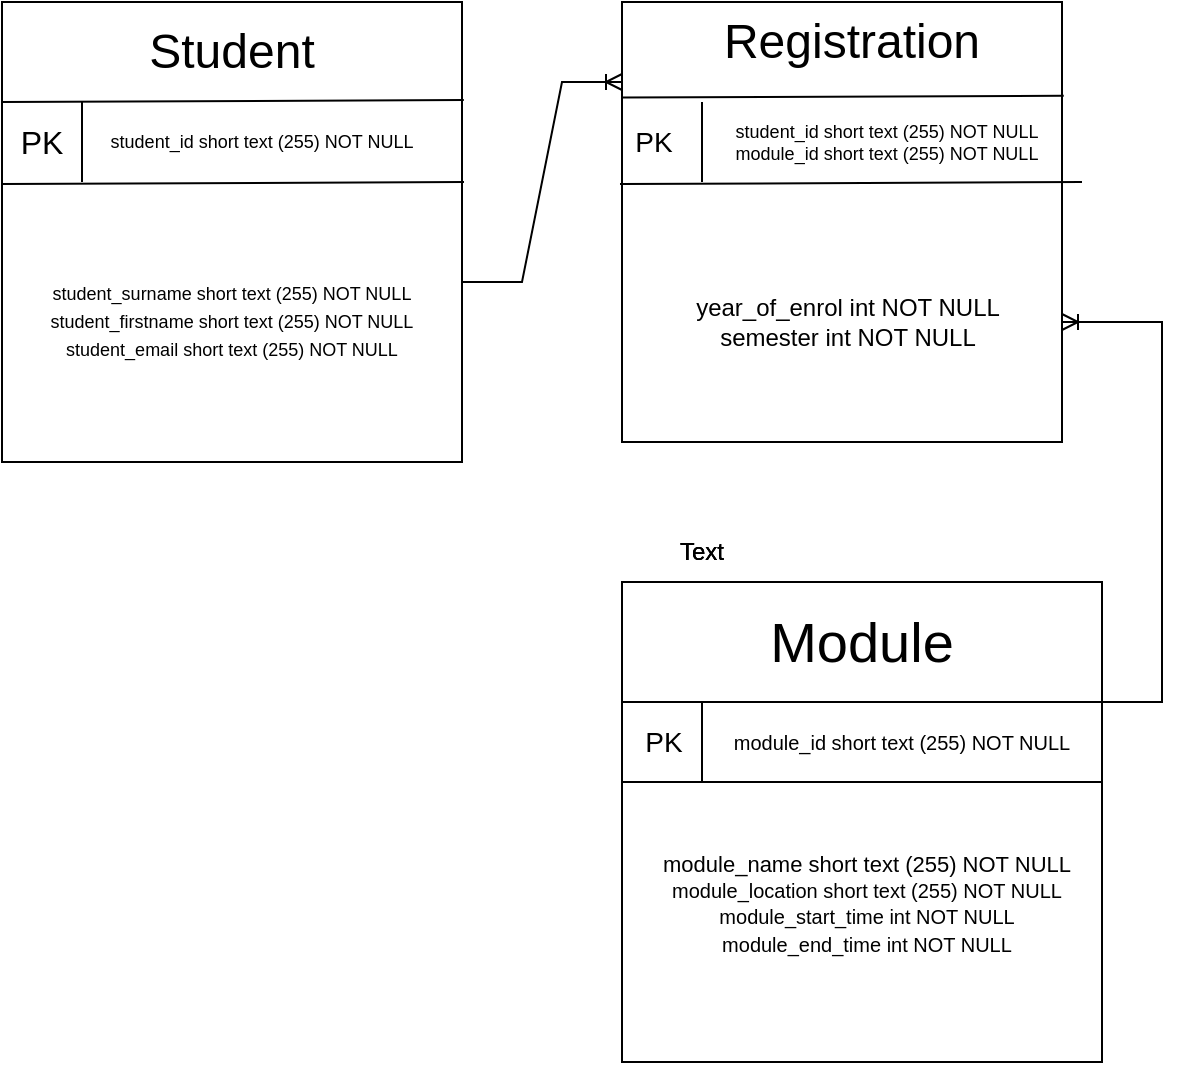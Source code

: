 <mxfile version="21.7.2" type="device">
  <diagram name="Page-1" id="KqAHrgrfPF-O4Q2UCdoI">
    <mxGraphModel dx="1050" dy="523" grid="1" gridSize="10" guides="1" tooltips="1" connect="1" arrows="1" fold="1" page="1" pageScale="1" pageWidth="850" pageHeight="1100" math="0" shadow="0">
      <root>
        <mxCell id="0" />
        <mxCell id="1" parent="0" />
        <mxCell id="451BlDNpqoZqQwi88xqd-1" value="" style="whiteSpace=wrap;html=1;aspect=fixed;" vertex="1" parent="1">
          <mxGeometry x="70" y="90" width="230" height="230" as="geometry" />
        </mxCell>
        <mxCell id="451BlDNpqoZqQwi88xqd-4" value="" style="whiteSpace=wrap;html=1;aspect=fixed;" vertex="1" parent="1">
          <mxGeometry x="380" y="90" width="220" height="220" as="geometry" />
        </mxCell>
        <mxCell id="451BlDNpqoZqQwi88xqd-5" value="" style="whiteSpace=wrap;html=1;aspect=fixed;" vertex="1" parent="1">
          <mxGeometry x="380" y="380" width="240" height="240" as="geometry" />
        </mxCell>
        <mxCell id="451BlDNpqoZqQwi88xqd-9" value="" style="endArrow=none;html=1;rounded=0;exitX=1;exitY=0.25;exitDx=0;exitDy=0;" edge="1" parent="1" source="451BlDNpqoZqQwi88xqd-5">
          <mxGeometry width="50" height="50" relative="1" as="geometry">
            <mxPoint x="460" y="440" as="sourcePoint" />
            <mxPoint x="380" y="440" as="targetPoint" />
          </mxGeometry>
        </mxCell>
        <mxCell id="451BlDNpqoZqQwi88xqd-10" value="" style="endArrow=none;html=1;rounded=0;" edge="1" parent="1" target="451BlDNpqoZqQwi88xqd-4">
          <mxGeometry width="50" height="50" relative="1" as="geometry">
            <mxPoint x="380" y="160" as="sourcePoint" />
            <mxPoint x="430" y="110" as="targetPoint" />
          </mxGeometry>
        </mxCell>
        <mxCell id="451BlDNpqoZqQwi88xqd-11" value="" style="endArrow=none;html=1;rounded=0;entryX=0;entryY=0.217;entryDx=0;entryDy=0;entryPerimeter=0;exitX=1.004;exitY=0.213;exitDx=0;exitDy=0;exitPerimeter=0;" edge="1" parent="1" source="451BlDNpqoZqQwi88xqd-4" target="451BlDNpqoZqQwi88xqd-4">
          <mxGeometry width="50" height="50" relative="1" as="geometry">
            <mxPoint x="600" y="140" as="sourcePoint" />
            <mxPoint x="390" y="140" as="targetPoint" />
          </mxGeometry>
        </mxCell>
        <mxCell id="451BlDNpqoZqQwi88xqd-12" value="" style="endArrow=none;html=1;rounded=0;exitX=1.004;exitY=0.213;exitDx=0;exitDy=0;exitPerimeter=0;" edge="1" parent="1" source="451BlDNpqoZqQwi88xqd-1">
          <mxGeometry width="50" height="50" relative="1" as="geometry">
            <mxPoint x="290" y="140" as="sourcePoint" />
            <mxPoint x="70" y="140" as="targetPoint" />
          </mxGeometry>
        </mxCell>
        <mxCell id="451BlDNpqoZqQwi88xqd-13" value="Module" style="text;html=1;strokeColor=none;fillColor=none;align=center;verticalAlign=middle;whiteSpace=wrap;rounded=0;fontSize=28;" vertex="1" parent="1">
          <mxGeometry x="380" y="390" width="240" height="40" as="geometry" />
        </mxCell>
        <mxCell id="451BlDNpqoZqQwi88xqd-14" value="Student" style="text;html=1;strokeColor=none;fillColor=none;align=center;verticalAlign=middle;whiteSpace=wrap;rounded=0;fontSize=24;" vertex="1" parent="1">
          <mxGeometry x="80" y="100" width="210" height="30" as="geometry" />
        </mxCell>
        <mxCell id="451BlDNpqoZqQwi88xqd-15" value="Registration" style="text;html=1;strokeColor=none;fillColor=none;align=center;verticalAlign=middle;whiteSpace=wrap;rounded=0;fontSize=24;" vertex="1" parent="1">
          <mxGeometry x="390" y="90" width="210" height="40" as="geometry" />
        </mxCell>
        <mxCell id="451BlDNpqoZqQwi88xqd-16" value="" style="endArrow=none;html=1;rounded=0;exitX=1.004;exitY=0.213;exitDx=0;exitDy=0;exitPerimeter=0;" edge="1" parent="1">
          <mxGeometry width="50" height="50" relative="1" as="geometry">
            <mxPoint x="301" y="180" as="sourcePoint" />
            <mxPoint x="70" y="181" as="targetPoint" />
          </mxGeometry>
        </mxCell>
        <mxCell id="451BlDNpqoZqQwi88xqd-18" value="" style="endArrow=none;html=1;rounded=0;entryX=0;entryY=0.217;entryDx=0;entryDy=0;entryPerimeter=0;exitX=1.004;exitY=0.213;exitDx=0;exitDy=0;exitPerimeter=0;" edge="1" parent="1">
          <mxGeometry width="50" height="50" relative="1" as="geometry">
            <mxPoint x="610" y="180" as="sourcePoint" />
            <mxPoint x="379" y="181" as="targetPoint" />
          </mxGeometry>
        </mxCell>
        <mxCell id="451BlDNpqoZqQwi88xqd-19" value="" style="endArrow=none;html=1;rounded=0;exitX=1;exitY=0.25;exitDx=0;exitDy=0;" edge="1" parent="1">
          <mxGeometry width="50" height="50" relative="1" as="geometry">
            <mxPoint x="620" y="480" as="sourcePoint" />
            <mxPoint x="380" y="480" as="targetPoint" />
          </mxGeometry>
        </mxCell>
        <mxCell id="451BlDNpqoZqQwi88xqd-20" value="" style="endArrow=none;html=1;rounded=0;" edge="1" parent="1">
          <mxGeometry width="50" height="50" relative="1" as="geometry">
            <mxPoint x="420" y="480" as="sourcePoint" />
            <mxPoint x="420" y="440" as="targetPoint" />
          </mxGeometry>
        </mxCell>
        <mxCell id="451BlDNpqoZqQwi88xqd-21" value="" style="endArrow=none;html=1;rounded=0;" edge="1" parent="1">
          <mxGeometry width="50" height="50" relative="1" as="geometry">
            <mxPoint x="420" y="180" as="sourcePoint" />
            <mxPoint x="420" y="140" as="targetPoint" />
          </mxGeometry>
        </mxCell>
        <mxCell id="451BlDNpqoZqQwi88xqd-22" value="" style="endArrow=none;html=1;rounded=0;" edge="1" parent="1">
          <mxGeometry width="50" height="50" relative="1" as="geometry">
            <mxPoint x="110" y="180" as="sourcePoint" />
            <mxPoint x="110" y="140" as="targetPoint" />
          </mxGeometry>
        </mxCell>
        <mxCell id="451BlDNpqoZqQwi88xqd-23" value="Text" style="text;html=1;strokeColor=none;fillColor=none;align=center;verticalAlign=middle;whiteSpace=wrap;rounded=0;" vertex="1" parent="1">
          <mxGeometry x="390" y="350" width="60" height="30" as="geometry" />
        </mxCell>
        <mxCell id="451BlDNpqoZqQwi88xqd-24" value="Text" style="text;html=1;strokeColor=none;fillColor=none;align=center;verticalAlign=middle;whiteSpace=wrap;rounded=0;" vertex="1" parent="1">
          <mxGeometry x="390" y="350" width="60" height="30" as="geometry" />
        </mxCell>
        <mxCell id="451BlDNpqoZqQwi88xqd-25" value="PK" style="text;html=1;strokeColor=none;fillColor=none;align=center;verticalAlign=middle;whiteSpace=wrap;rounded=0;rotation=0;fontSize=14;" vertex="1" parent="1">
          <mxGeometry x="386.25" y="438.75" width="30" height="42.5" as="geometry" />
        </mxCell>
        <mxCell id="451BlDNpqoZqQwi88xqd-26" value="PK" style="text;html=1;strokeColor=none;fillColor=none;align=center;verticalAlign=middle;whiteSpace=wrap;rounded=0;fontSize=16;" vertex="1" parent="1">
          <mxGeometry x="70" y="140" width="40" height="40" as="geometry" />
        </mxCell>
        <mxCell id="451BlDNpqoZqQwi88xqd-29" value="&lt;div&gt;PK&lt;/div&gt;" style="text;html=1;strokeColor=none;fillColor=none;align=center;verticalAlign=middle;whiteSpace=wrap;rounded=0;fontSize=14;" vertex="1" parent="1">
          <mxGeometry x="376.25" y="145" width="40" height="30" as="geometry" />
        </mxCell>
        <mxCell id="451BlDNpqoZqQwi88xqd-31" value="module_id short text (255) NOT NULL" style="text;html=1;strokeColor=none;fillColor=none;align=center;verticalAlign=middle;whiteSpace=wrap;rounded=0;fontSize=10;" vertex="1" parent="1">
          <mxGeometry x="430" y="445" width="180" height="30" as="geometry" />
        </mxCell>
        <mxCell id="451BlDNpqoZqQwi88xqd-32" value="Text" style="text;html=1;strokeColor=none;fillColor=none;align=center;verticalAlign=middle;whiteSpace=wrap;rounded=0;" vertex="1" parent="1">
          <mxGeometry x="390" y="350" width="60" height="30" as="geometry" />
        </mxCell>
        <mxCell id="451BlDNpqoZqQwi88xqd-34" value="&lt;div style=&quot;font-size: 9px;&quot;&gt;student_id short text (255) NOT NULL&lt;/div&gt;&lt;div style=&quot;font-size: 9px;&quot;&gt;module_id short text (255) NOT NULL&lt;br&gt;&lt;/div&gt;" style="text;html=1;strokeColor=none;fillColor=none;align=center;verticalAlign=middle;whiteSpace=wrap;rounded=0;" vertex="1" parent="1">
          <mxGeometry x="425" y="145" width="175" height="30" as="geometry" />
        </mxCell>
        <mxCell id="451BlDNpqoZqQwi88xqd-35" value="student_id short text (255) NOT NULL" style="text;html=1;strokeColor=none;fillColor=none;align=center;verticalAlign=middle;whiteSpace=wrap;rounded=0;fontSize=9;" vertex="1" parent="1">
          <mxGeometry x="120" y="145" width="160" height="30" as="geometry" />
        </mxCell>
        <mxCell id="451BlDNpqoZqQwi88xqd-36" value="&lt;div style=&quot;font-size: 9px;&quot;&gt;student_surname short text (255) NOT NULL&lt;/div&gt;&lt;div&gt;&lt;font style=&quot;font-size: 9px;&quot;&gt;student_firstname short text (255) NOT NULL&lt;/font&gt;&lt;/div&gt;&lt;div&gt;&lt;font style=&quot;font-size: 9px;&quot;&gt;student_email short text (255) NOT NULL&lt;br&gt;&lt;/font&gt;&lt;/div&gt;" style="text;html=1;strokeColor=none;fillColor=none;align=center;verticalAlign=middle;whiteSpace=wrap;rounded=0;" vertex="1" parent="1">
          <mxGeometry x="80" y="190" width="210" height="120" as="geometry" />
        </mxCell>
        <mxCell id="451BlDNpqoZqQwi88xqd-37" value="&lt;div style=&quot;font-size: 11px;&quot;&gt;module_name short text (255) NOT NULL&lt;/div&gt;&lt;div style=&quot;font-size: 11px;&quot;&gt;&lt;font size=&quot;1&quot;&gt;module_location short text (255) NOT NULL&lt;/font&gt;&lt;/div&gt;&lt;div style=&quot;font-size: 11px;&quot;&gt;&lt;font size=&quot;1&quot;&gt;module_start_time int NOT NULL&lt;/font&gt;&lt;/div&gt;&lt;div style=&quot;font-size: 11px;&quot;&gt;&lt;font size=&quot;1&quot;&gt;module_end_time int NOT NULL &lt;/font&gt;&lt;br&gt;&lt;/div&gt;&lt;div&gt;&lt;br&gt;&lt;/div&gt;" style="text;html=1;strokeColor=none;fillColor=none;align=center;verticalAlign=middle;whiteSpace=wrap;rounded=0;" vertex="1" parent="1">
          <mxGeometry x="395" y="485" width="215" height="125" as="geometry" />
        </mxCell>
        <mxCell id="451BlDNpqoZqQwi88xqd-39" value="&lt;div&gt;year_of_enrol int NOT NULL&lt;/div&gt;&lt;div&gt;semester int NOT NULL&lt;br&gt;&lt;/div&gt;" style="text;html=1;strokeColor=none;fillColor=none;align=center;verticalAlign=middle;whiteSpace=wrap;rounded=0;" vertex="1" parent="1">
          <mxGeometry x="386.25" y="190" width="213.75" height="120" as="geometry" />
        </mxCell>
        <mxCell id="451BlDNpqoZqQwi88xqd-40" value="" style="edgeStyle=entityRelationEdgeStyle;fontSize=12;html=1;endArrow=ERoneToMany;rounded=0;" edge="1" parent="1">
          <mxGeometry width="100" height="100" relative="1" as="geometry">
            <mxPoint x="300" y="230" as="sourcePoint" />
            <mxPoint x="380" y="130" as="targetPoint" />
          </mxGeometry>
        </mxCell>
        <mxCell id="451BlDNpqoZqQwi88xqd-43" value="" style="edgeStyle=entityRelationEdgeStyle;fontSize=12;html=1;endArrow=ERoneToMany;rounded=0;" edge="1" parent="1" target="451BlDNpqoZqQwi88xqd-39">
          <mxGeometry width="100" height="100" relative="1" as="geometry">
            <mxPoint x="620" y="440" as="sourcePoint" />
            <mxPoint x="370" y="260" as="targetPoint" />
            <Array as="points">
              <mxPoint x="710" y="225" />
              <mxPoint x="790" y="375" />
              <mxPoint x="650" y="300" />
              <mxPoint x="610" y="280" />
              <mxPoint x="600" y="220" />
              <mxPoint x="610" y="230" />
              <mxPoint x="610" y="230" />
              <mxPoint x="660" y="143" />
              <mxPoint x="650" y="180" />
              <mxPoint x="680" y="240" />
              <mxPoint x="740" y="230" />
              <mxPoint x="810" y="365" />
              <mxPoint x="720" y="225" />
            </Array>
          </mxGeometry>
        </mxCell>
      </root>
    </mxGraphModel>
  </diagram>
</mxfile>
